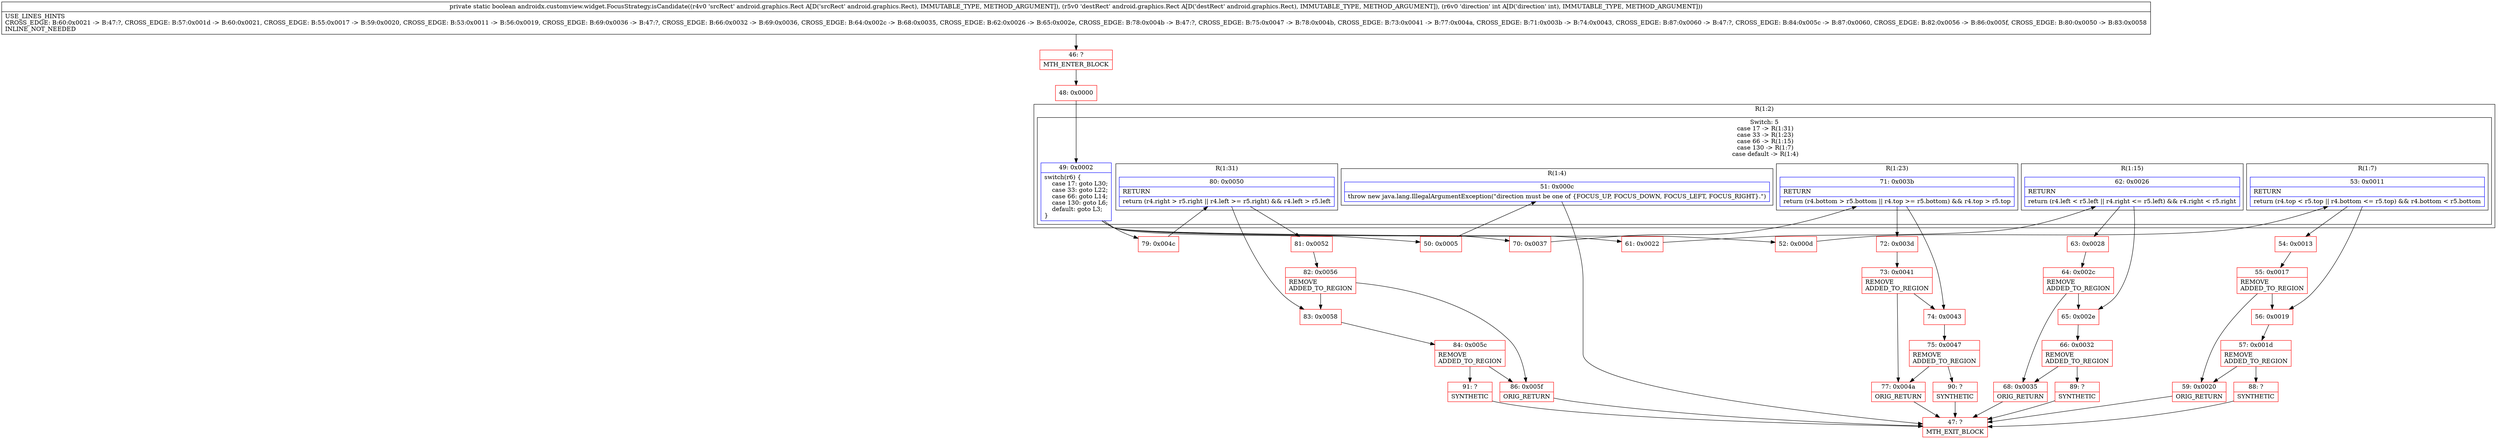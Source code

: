 digraph "CFG forandroidx.customview.widget.FocusStrategy.isCandidate(Landroid\/graphics\/Rect;Landroid\/graphics\/Rect;I)Z" {
subgraph cluster_Region_2138598093 {
label = "R(1:2)";
node [shape=record,color=blue];
subgraph cluster_SwitchRegion_613898067 {
label = "Switch: 5
 case 17 -> R(1:31)
 case 33 -> R(1:23)
 case 66 -> R(1:15)
 case 130 -> R(1:7)
 case default -> R(1:4)";
node [shape=record,color=blue];
Node_49 [shape=record,label="{49\:\ 0x0002|switch(r6) \{\l    case 17: goto L30;\l    case 33: goto L22;\l    case 66: goto L14;\l    case 130: goto L6;\l    default: goto L3;\l\}\l}"];
subgraph cluster_Region_1105140198 {
label = "R(1:31)";
node [shape=record,color=blue];
Node_80 [shape=record,label="{80\:\ 0x0050|RETURN\l|return (r4.right \> r5.right \|\| r4.left \>= r5.right) && r4.left \> r5.left\l}"];
}
subgraph cluster_Region_1899203425 {
label = "R(1:23)";
node [shape=record,color=blue];
Node_71 [shape=record,label="{71\:\ 0x003b|RETURN\l|return (r4.bottom \> r5.bottom \|\| r4.top \>= r5.bottom) && r4.top \> r5.top\l}"];
}
subgraph cluster_Region_1294055816 {
label = "R(1:15)";
node [shape=record,color=blue];
Node_62 [shape=record,label="{62\:\ 0x0026|RETURN\l|return (r4.left \< r5.left \|\| r4.right \<= r5.left) && r4.right \< r5.right\l}"];
}
subgraph cluster_Region_1402094256 {
label = "R(1:7)";
node [shape=record,color=blue];
Node_53 [shape=record,label="{53\:\ 0x0011|RETURN\l|return (r4.top \< r5.top \|\| r4.bottom \<= r5.top) && r4.bottom \< r5.bottom\l}"];
}
subgraph cluster_Region_1782280461 {
label = "R(1:4)";
node [shape=record,color=blue];
Node_51 [shape=record,label="{51\:\ 0x000c|throw new java.lang.IllegalArgumentException(\"direction must be one of \{FOCUS_UP, FOCUS_DOWN, FOCUS_LEFT, FOCUS_RIGHT\}.\")\l}"];
}
}
}
Node_46 [shape=record,color=red,label="{46\:\ ?|MTH_ENTER_BLOCK\l}"];
Node_48 [shape=record,color=red,label="{48\:\ 0x0000}"];
Node_50 [shape=record,color=red,label="{50\:\ 0x0005}"];
Node_47 [shape=record,color=red,label="{47\:\ ?|MTH_EXIT_BLOCK\l}"];
Node_52 [shape=record,color=red,label="{52\:\ 0x000d}"];
Node_54 [shape=record,color=red,label="{54\:\ 0x0013}"];
Node_55 [shape=record,color=red,label="{55\:\ 0x0017|REMOVE\lADDED_TO_REGION\l}"];
Node_59 [shape=record,color=red,label="{59\:\ 0x0020|ORIG_RETURN\l}"];
Node_56 [shape=record,color=red,label="{56\:\ 0x0019}"];
Node_57 [shape=record,color=red,label="{57\:\ 0x001d|REMOVE\lADDED_TO_REGION\l}"];
Node_88 [shape=record,color=red,label="{88\:\ ?|SYNTHETIC\l}"];
Node_61 [shape=record,color=red,label="{61\:\ 0x0022}"];
Node_63 [shape=record,color=red,label="{63\:\ 0x0028}"];
Node_64 [shape=record,color=red,label="{64\:\ 0x002c|REMOVE\lADDED_TO_REGION\l}"];
Node_68 [shape=record,color=red,label="{68\:\ 0x0035|ORIG_RETURN\l}"];
Node_65 [shape=record,color=red,label="{65\:\ 0x002e}"];
Node_66 [shape=record,color=red,label="{66\:\ 0x0032|REMOVE\lADDED_TO_REGION\l}"];
Node_89 [shape=record,color=red,label="{89\:\ ?|SYNTHETIC\l}"];
Node_70 [shape=record,color=red,label="{70\:\ 0x0037}"];
Node_72 [shape=record,color=red,label="{72\:\ 0x003d}"];
Node_73 [shape=record,color=red,label="{73\:\ 0x0041|REMOVE\lADDED_TO_REGION\l}"];
Node_77 [shape=record,color=red,label="{77\:\ 0x004a|ORIG_RETURN\l}"];
Node_74 [shape=record,color=red,label="{74\:\ 0x0043}"];
Node_75 [shape=record,color=red,label="{75\:\ 0x0047|REMOVE\lADDED_TO_REGION\l}"];
Node_90 [shape=record,color=red,label="{90\:\ ?|SYNTHETIC\l}"];
Node_79 [shape=record,color=red,label="{79\:\ 0x004c}"];
Node_81 [shape=record,color=red,label="{81\:\ 0x0052}"];
Node_82 [shape=record,color=red,label="{82\:\ 0x0056|REMOVE\lADDED_TO_REGION\l}"];
Node_86 [shape=record,color=red,label="{86\:\ 0x005f|ORIG_RETURN\l}"];
Node_83 [shape=record,color=red,label="{83\:\ 0x0058}"];
Node_84 [shape=record,color=red,label="{84\:\ 0x005c|REMOVE\lADDED_TO_REGION\l}"];
Node_91 [shape=record,color=red,label="{91\:\ ?|SYNTHETIC\l}"];
MethodNode[shape=record,label="{private static boolean androidx.customview.widget.FocusStrategy.isCandidate((r4v0 'srcRect' android.graphics.Rect A[D('srcRect' android.graphics.Rect), IMMUTABLE_TYPE, METHOD_ARGUMENT]), (r5v0 'destRect' android.graphics.Rect A[D('destRect' android.graphics.Rect), IMMUTABLE_TYPE, METHOD_ARGUMENT]), (r6v0 'direction' int A[D('direction' int), IMMUTABLE_TYPE, METHOD_ARGUMENT]))  | USE_LINES_HINTS\lCROSS_EDGE: B:60:0x0021 \-\> B:47:?, CROSS_EDGE: B:57:0x001d \-\> B:60:0x0021, CROSS_EDGE: B:55:0x0017 \-\> B:59:0x0020, CROSS_EDGE: B:53:0x0011 \-\> B:56:0x0019, CROSS_EDGE: B:69:0x0036 \-\> B:47:?, CROSS_EDGE: B:66:0x0032 \-\> B:69:0x0036, CROSS_EDGE: B:64:0x002c \-\> B:68:0x0035, CROSS_EDGE: B:62:0x0026 \-\> B:65:0x002e, CROSS_EDGE: B:78:0x004b \-\> B:47:?, CROSS_EDGE: B:75:0x0047 \-\> B:78:0x004b, CROSS_EDGE: B:73:0x0041 \-\> B:77:0x004a, CROSS_EDGE: B:71:0x003b \-\> B:74:0x0043, CROSS_EDGE: B:87:0x0060 \-\> B:47:?, CROSS_EDGE: B:84:0x005c \-\> B:87:0x0060, CROSS_EDGE: B:82:0x0056 \-\> B:86:0x005f, CROSS_EDGE: B:80:0x0050 \-\> B:83:0x0058\lINLINE_NOT_NEEDED\l}"];
MethodNode -> Node_46;Node_49 -> Node_50;
Node_49 -> Node_52;
Node_49 -> Node_61;
Node_49 -> Node_70;
Node_49 -> Node_79;
Node_80 -> Node_81;
Node_80 -> Node_83;
Node_71 -> Node_72;
Node_71 -> Node_74;
Node_62 -> Node_63;
Node_62 -> Node_65;
Node_53 -> Node_54;
Node_53 -> Node_56;
Node_51 -> Node_47;
Node_46 -> Node_48;
Node_48 -> Node_49;
Node_50 -> Node_51;
Node_52 -> Node_53;
Node_54 -> Node_55;
Node_55 -> Node_56;
Node_55 -> Node_59;
Node_59 -> Node_47;
Node_56 -> Node_57;
Node_57 -> Node_59;
Node_57 -> Node_88;
Node_88 -> Node_47;
Node_61 -> Node_62;
Node_63 -> Node_64;
Node_64 -> Node_65;
Node_64 -> Node_68;
Node_68 -> Node_47;
Node_65 -> Node_66;
Node_66 -> Node_68;
Node_66 -> Node_89;
Node_89 -> Node_47;
Node_70 -> Node_71;
Node_72 -> Node_73;
Node_73 -> Node_74;
Node_73 -> Node_77;
Node_77 -> Node_47;
Node_74 -> Node_75;
Node_75 -> Node_77;
Node_75 -> Node_90;
Node_90 -> Node_47;
Node_79 -> Node_80;
Node_81 -> Node_82;
Node_82 -> Node_83;
Node_82 -> Node_86;
Node_86 -> Node_47;
Node_83 -> Node_84;
Node_84 -> Node_86;
Node_84 -> Node_91;
Node_91 -> Node_47;
}

